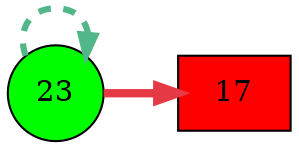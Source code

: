 digraph G{
rankdir=LR;
17 [style=filled, shape=box, fillcolor="#fd0100", label="17"];
23 [style=filled, shape=circle, fillcolor="#00fe00", label="23"];
23 -> 17 [color="#e63946",penwidth=4.00];
23 -> 23 [color="#52b788",style=dashed,penwidth=3.00];
}
